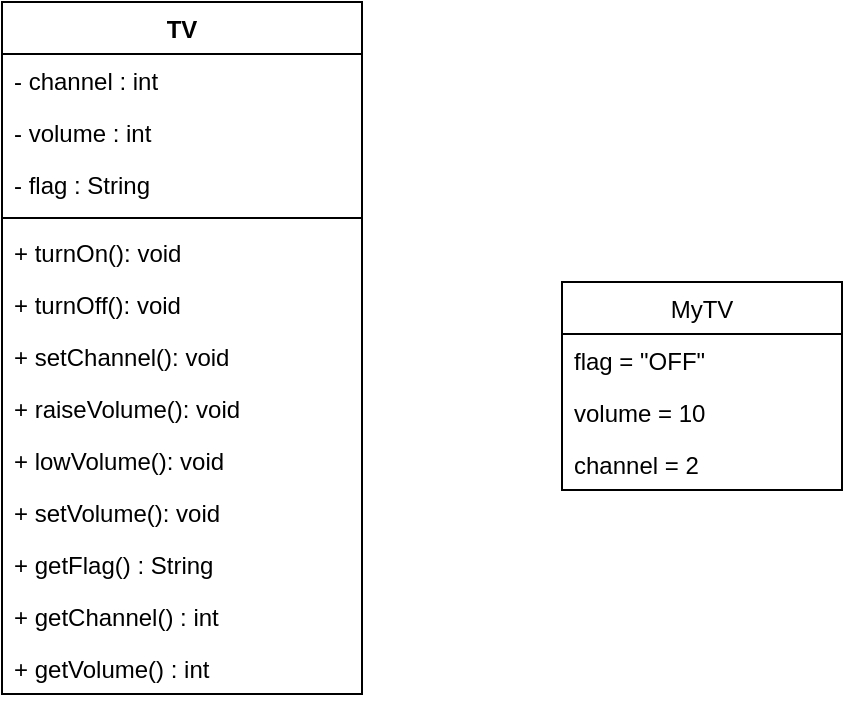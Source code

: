 <mxfile version="14.6.13" type="device"><diagram id="WQto5uTQbokk-LVOJJYQ" name="Page-1"><mxGraphModel dx="749" dy="556" grid="1" gridSize="10" guides="1" tooltips="1" connect="1" arrows="1" fold="1" page="1" pageScale="1" pageWidth="850" pageHeight="1100" math="0" shadow="0"><root><mxCell id="0"/><mxCell id="1" parent="0"/><mxCell id="PF7zZQWjeio1YgoL9leE-1" value="TV" style="swimlane;fontStyle=1;align=center;verticalAlign=top;childLayout=stackLayout;horizontal=1;startSize=26;horizontalStack=0;resizeParent=1;resizeParentMax=0;resizeLast=0;collapsible=1;marginBottom=0;" vertex="1" parent="1"><mxGeometry x="220" y="80" width="180" height="346" as="geometry"/></mxCell><mxCell id="PF7zZQWjeio1YgoL9leE-5" value="- channel : int" style="text;strokeColor=none;fillColor=none;align=left;verticalAlign=top;spacingLeft=4;spacingRight=4;overflow=hidden;rotatable=0;points=[[0,0.5],[1,0.5]];portConstraint=eastwest;" vertex="1" parent="PF7zZQWjeio1YgoL9leE-1"><mxGeometry y="26" width="180" height="26" as="geometry"/></mxCell><mxCell id="PF7zZQWjeio1YgoL9leE-2" value="- volume : int" style="text;strokeColor=none;fillColor=none;align=left;verticalAlign=top;spacingLeft=4;spacingRight=4;overflow=hidden;rotatable=0;points=[[0,0.5],[1,0.5]];portConstraint=eastwest;" vertex="1" parent="PF7zZQWjeio1YgoL9leE-1"><mxGeometry y="52" width="180" height="26" as="geometry"/></mxCell><mxCell id="PF7zZQWjeio1YgoL9leE-6" value="- flag : String" style="text;strokeColor=none;fillColor=none;align=left;verticalAlign=top;spacingLeft=4;spacingRight=4;overflow=hidden;rotatable=0;points=[[0,0.5],[1,0.5]];portConstraint=eastwest;" vertex="1" parent="PF7zZQWjeio1YgoL9leE-1"><mxGeometry y="78" width="180" height="26" as="geometry"/></mxCell><mxCell id="PF7zZQWjeio1YgoL9leE-3" value="" style="line;strokeWidth=1;fillColor=none;align=left;verticalAlign=middle;spacingTop=-1;spacingLeft=3;spacingRight=3;rotatable=0;labelPosition=right;points=[];portConstraint=eastwest;" vertex="1" parent="PF7zZQWjeio1YgoL9leE-1"><mxGeometry y="104" width="180" height="8" as="geometry"/></mxCell><mxCell id="PF7zZQWjeio1YgoL9leE-4" value="+ turnOn(): void" style="text;strokeColor=none;fillColor=none;align=left;verticalAlign=top;spacingLeft=4;spacingRight=4;overflow=hidden;rotatable=0;points=[[0,0.5],[1,0.5]];portConstraint=eastwest;" vertex="1" parent="PF7zZQWjeio1YgoL9leE-1"><mxGeometry y="112" width="180" height="26" as="geometry"/></mxCell><mxCell id="PF7zZQWjeio1YgoL9leE-7" value="+ turnOff(): void" style="text;strokeColor=none;fillColor=none;align=left;verticalAlign=top;spacingLeft=4;spacingRight=4;overflow=hidden;rotatable=0;points=[[0,0.5],[1,0.5]];portConstraint=eastwest;" vertex="1" parent="PF7zZQWjeio1YgoL9leE-1"><mxGeometry y="138" width="180" height="26" as="geometry"/></mxCell><mxCell id="PF7zZQWjeio1YgoL9leE-8" value="+ setChannel(): void" style="text;strokeColor=none;fillColor=none;align=left;verticalAlign=top;spacingLeft=4;spacingRight=4;overflow=hidden;rotatable=0;points=[[0,0.5],[1,0.5]];portConstraint=eastwest;" vertex="1" parent="PF7zZQWjeio1YgoL9leE-1"><mxGeometry y="164" width="180" height="26" as="geometry"/></mxCell><mxCell id="PF7zZQWjeio1YgoL9leE-9" value="+ raiseVolume(): void" style="text;strokeColor=none;fillColor=none;align=left;verticalAlign=top;spacingLeft=4;spacingRight=4;overflow=hidden;rotatable=0;points=[[0,0.5],[1,0.5]];portConstraint=eastwest;" vertex="1" parent="PF7zZQWjeio1YgoL9leE-1"><mxGeometry y="190" width="180" height="26" as="geometry"/></mxCell><mxCell id="PF7zZQWjeio1YgoL9leE-10" value="+ lowVolume(): void" style="text;strokeColor=none;fillColor=none;align=left;verticalAlign=top;spacingLeft=4;spacingRight=4;overflow=hidden;rotatable=0;points=[[0,0.5],[1,0.5]];portConstraint=eastwest;" vertex="1" parent="PF7zZQWjeio1YgoL9leE-1"><mxGeometry y="216" width="180" height="26" as="geometry"/></mxCell><mxCell id="PF7zZQWjeio1YgoL9leE-11" value="+ setVolume(): void" style="text;strokeColor=none;fillColor=none;align=left;verticalAlign=top;spacingLeft=4;spacingRight=4;overflow=hidden;rotatable=0;points=[[0,0.5],[1,0.5]];portConstraint=eastwest;" vertex="1" parent="PF7zZQWjeio1YgoL9leE-1"><mxGeometry y="242" width="180" height="26" as="geometry"/></mxCell><mxCell id="PF7zZQWjeio1YgoL9leE-12" value="+ getFlag() : String" style="text;strokeColor=none;fillColor=none;align=left;verticalAlign=top;spacingLeft=4;spacingRight=4;overflow=hidden;rotatable=0;points=[[0,0.5],[1,0.5]];portConstraint=eastwest;" vertex="1" parent="PF7zZQWjeio1YgoL9leE-1"><mxGeometry y="268" width="180" height="26" as="geometry"/></mxCell><mxCell id="PF7zZQWjeio1YgoL9leE-13" value="+ getChannel() : int" style="text;strokeColor=none;fillColor=none;align=left;verticalAlign=top;spacingLeft=4;spacingRight=4;overflow=hidden;rotatable=0;points=[[0,0.5],[1,0.5]];portConstraint=eastwest;" vertex="1" parent="PF7zZQWjeio1YgoL9leE-1"><mxGeometry y="294" width="180" height="26" as="geometry"/></mxCell><mxCell id="PF7zZQWjeio1YgoL9leE-14" value="+ getVolume() : int" style="text;strokeColor=none;fillColor=none;align=left;verticalAlign=top;spacingLeft=4;spacingRight=4;overflow=hidden;rotatable=0;points=[[0,0.5],[1,0.5]];portConstraint=eastwest;" vertex="1" parent="PF7zZQWjeio1YgoL9leE-1"><mxGeometry y="320" width="180" height="26" as="geometry"/></mxCell><mxCell id="PF7zZQWjeio1YgoL9leE-15" value="MyTV" style="swimlane;fontStyle=0;childLayout=stackLayout;horizontal=1;startSize=26;fillColor=none;horizontalStack=0;resizeParent=1;resizeParentMax=0;resizeLast=0;collapsible=1;marginBottom=0;" vertex="1" parent="1"><mxGeometry x="500" y="220" width="140" height="104" as="geometry"/></mxCell><mxCell id="PF7zZQWjeio1YgoL9leE-16" value="flag = &quot;OFF&quot;" style="text;strokeColor=none;fillColor=none;align=left;verticalAlign=top;spacingLeft=4;spacingRight=4;overflow=hidden;rotatable=0;points=[[0,0.5],[1,0.5]];portConstraint=eastwest;" vertex="1" parent="PF7zZQWjeio1YgoL9leE-15"><mxGeometry y="26" width="140" height="26" as="geometry"/></mxCell><mxCell id="PF7zZQWjeio1YgoL9leE-17" value="volume = 10" style="text;strokeColor=none;fillColor=none;align=left;verticalAlign=top;spacingLeft=4;spacingRight=4;overflow=hidden;rotatable=0;points=[[0,0.5],[1,0.5]];portConstraint=eastwest;" vertex="1" parent="PF7zZQWjeio1YgoL9leE-15"><mxGeometry y="52" width="140" height="26" as="geometry"/></mxCell><mxCell id="PF7zZQWjeio1YgoL9leE-18" value="channel = 2" style="text;strokeColor=none;fillColor=none;align=left;verticalAlign=top;spacingLeft=4;spacingRight=4;overflow=hidden;rotatable=0;points=[[0,0.5],[1,0.5]];portConstraint=eastwest;" vertex="1" parent="PF7zZQWjeio1YgoL9leE-15"><mxGeometry y="78" width="140" height="26" as="geometry"/></mxCell></root></mxGraphModel></diagram></mxfile>